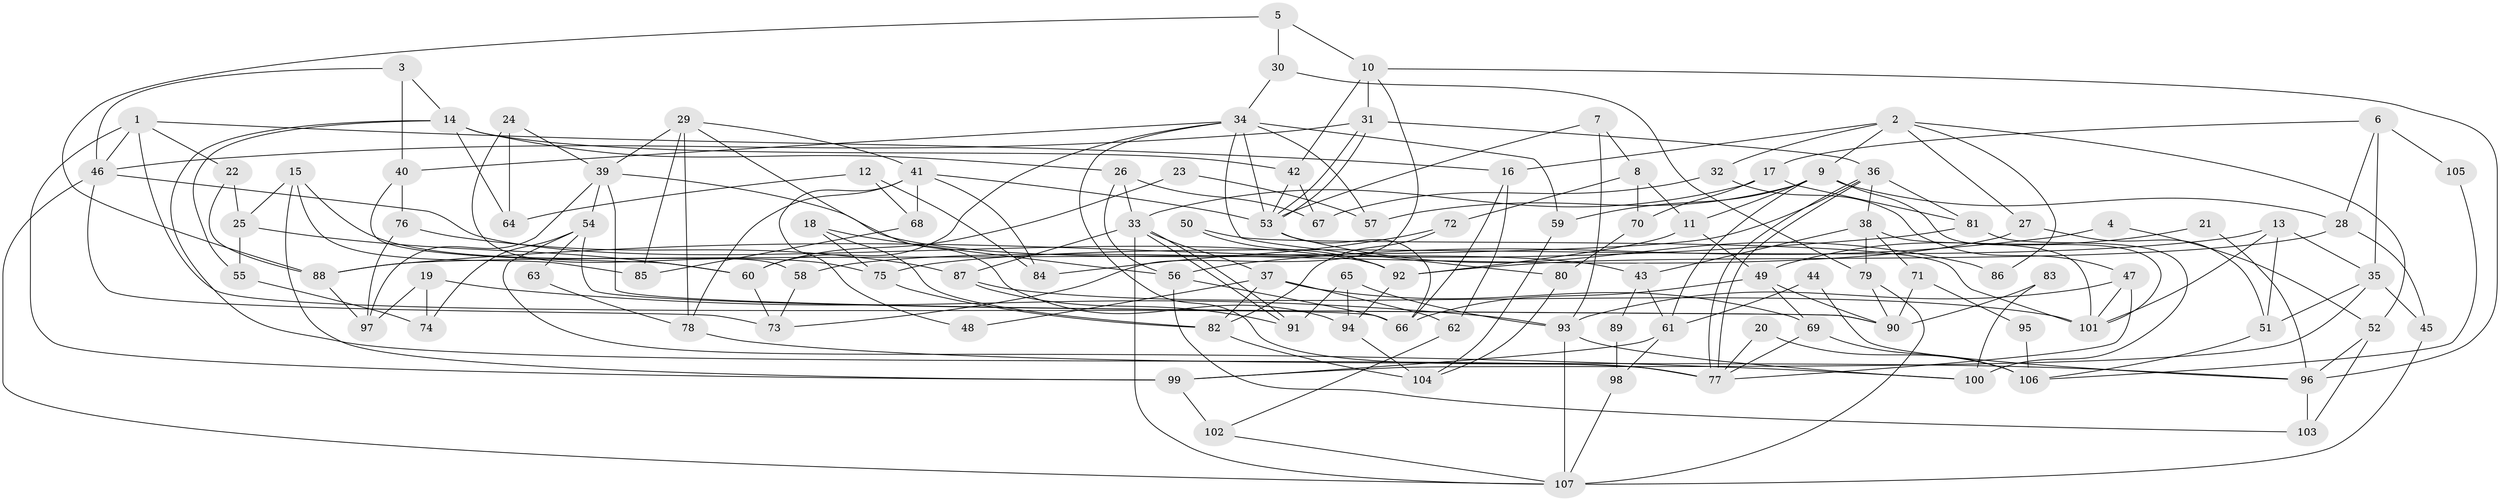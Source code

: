 // Generated by graph-tools (version 1.1) at 2025/11/02/27/25 16:11:22]
// undirected, 107 vertices, 214 edges
graph export_dot {
graph [start="1"]
  node [color=gray90,style=filled];
  1;
  2;
  3;
  4;
  5;
  6;
  7;
  8;
  9;
  10;
  11;
  12;
  13;
  14;
  15;
  16;
  17;
  18;
  19;
  20;
  21;
  22;
  23;
  24;
  25;
  26;
  27;
  28;
  29;
  30;
  31;
  32;
  33;
  34;
  35;
  36;
  37;
  38;
  39;
  40;
  41;
  42;
  43;
  44;
  45;
  46;
  47;
  48;
  49;
  50;
  51;
  52;
  53;
  54;
  55;
  56;
  57;
  58;
  59;
  60;
  61;
  62;
  63;
  64;
  65;
  66;
  67;
  68;
  69;
  70;
  71;
  72;
  73;
  74;
  75;
  76;
  77;
  78;
  79;
  80;
  81;
  82;
  83;
  84;
  85;
  86;
  87;
  88;
  89;
  90;
  91;
  92;
  93;
  94;
  95;
  96;
  97;
  98;
  99;
  100;
  101;
  102;
  103;
  104;
  105;
  106;
  107;
  1 -- 22;
  1 -- 46;
  1 -- 16;
  1 -- 66;
  1 -- 99;
  2 -- 9;
  2 -- 16;
  2 -- 27;
  2 -- 32;
  2 -- 52;
  2 -- 86;
  3 -- 14;
  3 -- 46;
  3 -- 40;
  4 -- 52;
  4 -- 56;
  5 -- 10;
  5 -- 88;
  5 -- 30;
  6 -- 17;
  6 -- 28;
  6 -- 35;
  6 -- 105;
  7 -- 93;
  7 -- 53;
  7 -- 8;
  8 -- 72;
  8 -- 11;
  8 -- 70;
  9 -- 28;
  9 -- 59;
  9 -- 11;
  9 -- 57;
  9 -- 61;
  9 -- 101;
  10 -- 42;
  10 -- 31;
  10 -- 73;
  10 -- 96;
  11 -- 49;
  11 -- 92;
  12 -- 68;
  12 -- 64;
  12 -- 84;
  13 -- 35;
  13 -- 101;
  13 -- 51;
  13 -- 75;
  14 -- 26;
  14 -- 77;
  14 -- 42;
  14 -- 55;
  14 -- 64;
  15 -- 99;
  15 -- 75;
  15 -- 25;
  15 -- 85;
  16 -- 66;
  16 -- 62;
  17 -- 33;
  17 -- 81;
  17 -- 70;
  18 -- 56;
  18 -- 82;
  18 -- 75;
  19 -- 74;
  19 -- 97;
  19 -- 93;
  20 -- 77;
  20 -- 106;
  21 -- 96;
  21 -- 49;
  22 -- 25;
  22 -- 88;
  23 -- 60;
  23 -- 57;
  24 -- 39;
  24 -- 58;
  24 -- 64;
  25 -- 60;
  25 -- 55;
  26 -- 67;
  26 -- 33;
  26 -- 56;
  27 -- 51;
  27 -- 58;
  28 -- 45;
  28 -- 92;
  29 -- 41;
  29 -- 94;
  29 -- 39;
  29 -- 78;
  29 -- 85;
  30 -- 34;
  30 -- 79;
  31 -- 36;
  31 -- 53;
  31 -- 53;
  31 -- 46;
  32 -- 47;
  32 -- 67;
  33 -- 91;
  33 -- 91;
  33 -- 107;
  33 -- 37;
  33 -- 87;
  34 -- 80;
  34 -- 77;
  34 -- 40;
  34 -- 53;
  34 -- 57;
  34 -- 59;
  34 -- 60;
  35 -- 99;
  35 -- 45;
  35 -- 51;
  36 -- 81;
  36 -- 77;
  36 -- 77;
  36 -- 38;
  36 -- 88;
  37 -- 69;
  37 -- 48;
  37 -- 62;
  37 -- 82;
  38 -- 79;
  38 -- 43;
  38 -- 71;
  38 -- 101;
  39 -- 90;
  39 -- 43;
  39 -- 54;
  39 -- 97;
  40 -- 60;
  40 -- 76;
  41 -- 53;
  41 -- 78;
  41 -- 48;
  41 -- 68;
  41 -- 84;
  42 -- 53;
  42 -- 67;
  43 -- 61;
  43 -- 89;
  44 -- 96;
  44 -- 61;
  45 -- 107;
  46 -- 73;
  46 -- 92;
  46 -- 107;
  47 -- 93;
  47 -- 101;
  47 -- 77;
  49 -- 66;
  49 -- 69;
  49 -- 90;
  50 -- 101;
  50 -- 92;
  51 -- 106;
  52 -- 103;
  52 -- 96;
  53 -- 66;
  53 -- 86;
  54 -- 90;
  54 -- 63;
  54 -- 74;
  54 -- 100;
  55 -- 74;
  56 -- 66;
  56 -- 103;
  58 -- 73;
  59 -- 104;
  60 -- 73;
  61 -- 98;
  61 -- 99;
  62 -- 102;
  63 -- 78;
  65 -- 91;
  65 -- 93;
  65 -- 94;
  68 -- 85;
  69 -- 77;
  69 -- 106;
  70 -- 80;
  71 -- 90;
  71 -- 95;
  72 -- 82;
  72 -- 84;
  75 -- 82;
  76 -- 87;
  76 -- 97;
  78 -- 96;
  79 -- 107;
  79 -- 90;
  80 -- 104;
  81 -- 100;
  81 -- 88;
  82 -- 104;
  83 -- 90;
  83 -- 100;
  87 -- 101;
  87 -- 91;
  88 -- 97;
  89 -- 98;
  92 -- 94;
  93 -- 107;
  93 -- 100;
  94 -- 104;
  95 -- 106;
  96 -- 103;
  98 -- 107;
  99 -- 102;
  102 -- 107;
  105 -- 106;
}

